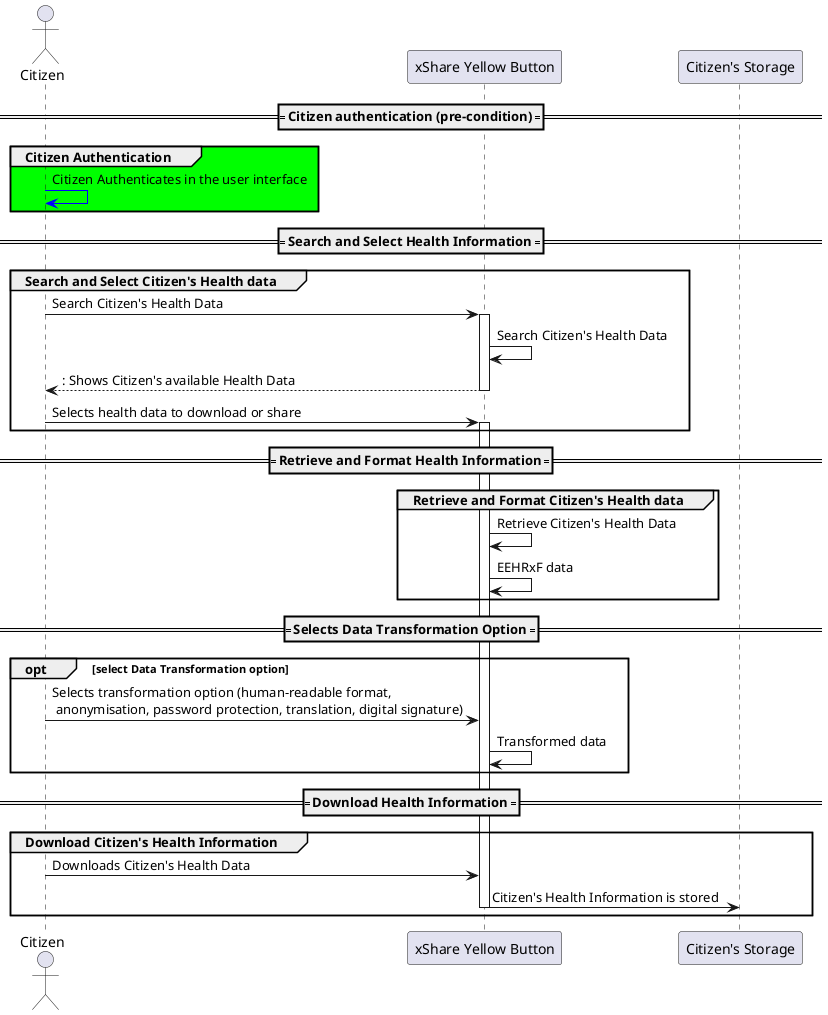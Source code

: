 @startuml
actor Citizen
participant "xShare Yellow Button" as xShare
participant "Citizen's Storage" as Storage

==== Citizen authentication (pre-condition) ====
group #00FF00 Citizen Authentication
Citizen -[#blue]> Citizen: Citizen Authenticates in the user interface
end group

==== Search and Select Health Information ====
group Search and Select Citizen's Health data
Citizen -> xShare: Search Citizen's Health Data
activate xShare
xShare -> xShare: Search Citizen's Health Data
return: Shows Citizen's available Health Data
Citizen -> xShare: Selects health data to download or share
activate xShare
end group

==== Retrieve and Format Health Information ====
group Retrieve and Format Citizen's Health data
xShare-> xShare: Retrieve Citizen's Health Data
xShare-> xShare: EEHRxF data
end group

==== Selects Data Transformation Option ====
opt select Data Transformation option
Citizen -> xShare: Selects transformation option (human-readable format, \n anonymisation, password protection, translation, digital signature)
xShare -> xShare: Transformed data
end opt

==== Download Health Information ====
group Download Citizen's Health Information
Citizen -> xShare: Downloads Citizen's Health Data
xShare -> Storage: Citizen's Health Information is stored
deactivate xShare
end group

@enduml